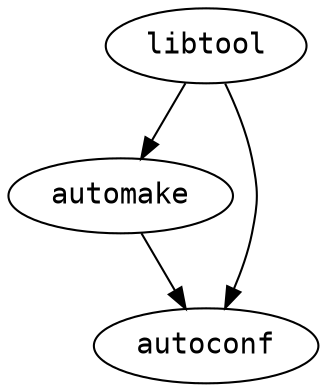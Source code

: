 strict digraph G {
node [fontname=monospace];
  "automake" -> "autoconf";
  "libtool" -> "autoconf";
  "libtool" -> "automake";
}
